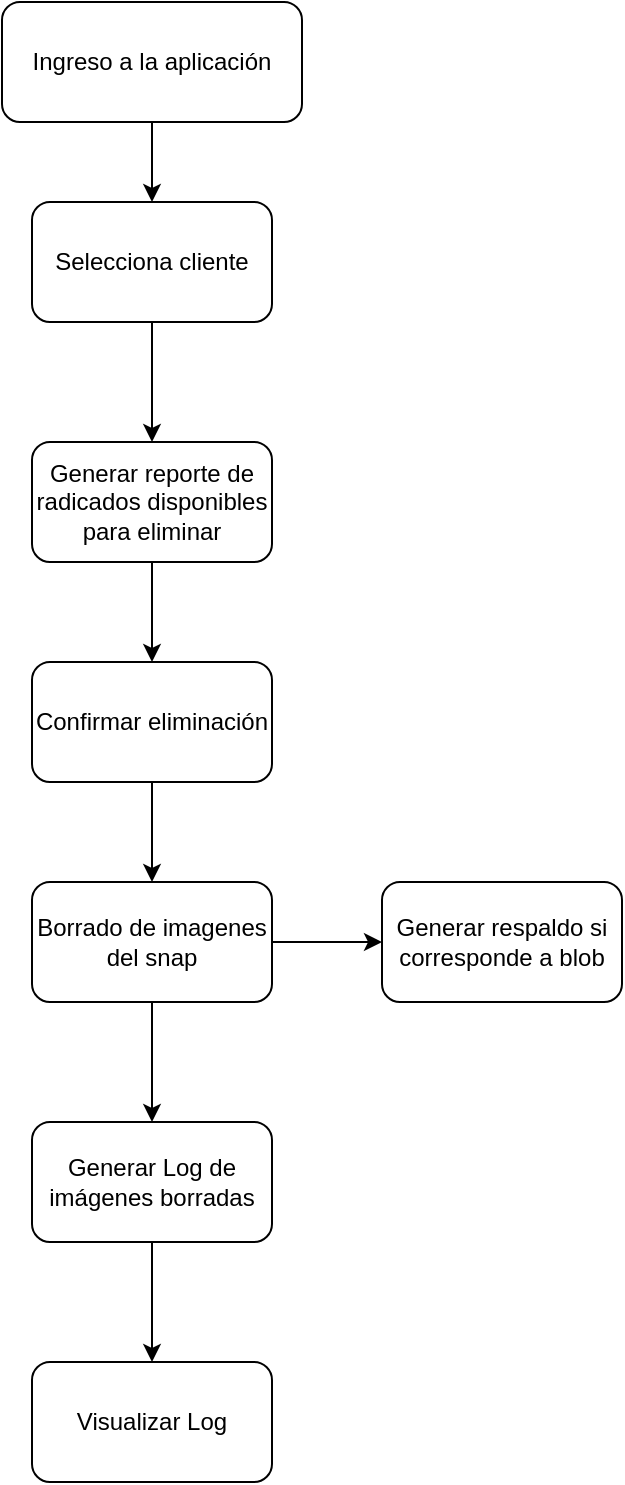 <mxfile version="14.3.2" type="device"><diagram id="-IrQiUAmkds0_jJ38pJr" name="Page-1"><mxGraphModel dx="723" dy="354" grid="1" gridSize="10" guides="1" tooltips="1" connect="1" arrows="1" fold="1" page="1" pageScale="1" pageWidth="827" pageHeight="1169" math="0" shadow="0"><root><mxCell id="0"/><mxCell id="1" parent="0"/><mxCell id="mzvaVnT_g6lo_FC9io0R-10" style="edgeStyle=orthogonalEdgeStyle;rounded=0;orthogonalLoop=1;jettySize=auto;html=1;entryX=0.5;entryY=0;entryDx=0;entryDy=0;" edge="1" parent="1" source="mzvaVnT_g6lo_FC9io0R-8" target="mzvaVnT_g6lo_FC9io0R-9"><mxGeometry relative="1" as="geometry"/></mxCell><mxCell id="mzvaVnT_g6lo_FC9io0R-8" value="Ingreso a la aplicación" style="rounded=1;whiteSpace=wrap;html=1;" vertex="1" parent="1"><mxGeometry x="90" y="40" width="150" height="60" as="geometry"/></mxCell><mxCell id="mzvaVnT_g6lo_FC9io0R-12" style="edgeStyle=orthogonalEdgeStyle;rounded=0;orthogonalLoop=1;jettySize=auto;html=1;" edge="1" parent="1" source="mzvaVnT_g6lo_FC9io0R-9" target="mzvaVnT_g6lo_FC9io0R-11"><mxGeometry relative="1" as="geometry"/></mxCell><mxCell id="mzvaVnT_g6lo_FC9io0R-9" value="Selecciona cliente" style="rounded=1;whiteSpace=wrap;html=1;" vertex="1" parent="1"><mxGeometry x="105" y="140" width="120" height="60" as="geometry"/></mxCell><mxCell id="mzvaVnT_g6lo_FC9io0R-14" style="edgeStyle=orthogonalEdgeStyle;rounded=0;orthogonalLoop=1;jettySize=auto;html=1;entryX=0.5;entryY=0;entryDx=0;entryDy=0;" edge="1" parent="1" source="mzvaVnT_g6lo_FC9io0R-11" target="mzvaVnT_g6lo_FC9io0R-13"><mxGeometry relative="1" as="geometry"/></mxCell><mxCell id="mzvaVnT_g6lo_FC9io0R-11" value="Generar reporte de radicados disponibles para eliminar" style="rounded=1;whiteSpace=wrap;html=1;" vertex="1" parent="1"><mxGeometry x="105" y="260" width="120" height="60" as="geometry"/></mxCell><mxCell id="mzvaVnT_g6lo_FC9io0R-16" style="edgeStyle=orthogonalEdgeStyle;rounded=0;orthogonalLoop=1;jettySize=auto;html=1;entryX=0.5;entryY=0;entryDx=0;entryDy=0;" edge="1" parent="1" source="mzvaVnT_g6lo_FC9io0R-13" target="mzvaVnT_g6lo_FC9io0R-15"><mxGeometry relative="1" as="geometry"/></mxCell><mxCell id="mzvaVnT_g6lo_FC9io0R-13" value="Confirmar eliminación" style="rounded=1;whiteSpace=wrap;html=1;" vertex="1" parent="1"><mxGeometry x="105" y="370" width="120" height="60" as="geometry"/></mxCell><mxCell id="mzvaVnT_g6lo_FC9io0R-19" style="edgeStyle=orthogonalEdgeStyle;rounded=0;orthogonalLoop=1;jettySize=auto;html=1;entryX=0;entryY=0.5;entryDx=0;entryDy=0;" edge="1" parent="1" source="mzvaVnT_g6lo_FC9io0R-15" target="mzvaVnT_g6lo_FC9io0R-17"><mxGeometry relative="1" as="geometry"/></mxCell><mxCell id="mzvaVnT_g6lo_FC9io0R-21" style="edgeStyle=orthogonalEdgeStyle;rounded=0;orthogonalLoop=1;jettySize=auto;html=1;" edge="1" parent="1" source="mzvaVnT_g6lo_FC9io0R-15" target="mzvaVnT_g6lo_FC9io0R-20"><mxGeometry relative="1" as="geometry"/></mxCell><mxCell id="mzvaVnT_g6lo_FC9io0R-15" value="Borrado de imagenes del snap" style="rounded=1;whiteSpace=wrap;html=1;" vertex="1" parent="1"><mxGeometry x="105" y="480" width="120" height="60" as="geometry"/></mxCell><mxCell id="mzvaVnT_g6lo_FC9io0R-17" value="Generar respaldo si corresponde a blob" style="rounded=1;whiteSpace=wrap;html=1;" vertex="1" parent="1"><mxGeometry x="280" y="480" width="120" height="60" as="geometry"/></mxCell><mxCell id="mzvaVnT_g6lo_FC9io0R-23" style="edgeStyle=orthogonalEdgeStyle;rounded=0;orthogonalLoop=1;jettySize=auto;html=1;" edge="1" parent="1" source="mzvaVnT_g6lo_FC9io0R-20" target="mzvaVnT_g6lo_FC9io0R-22"><mxGeometry relative="1" as="geometry"/></mxCell><mxCell id="mzvaVnT_g6lo_FC9io0R-20" value="Generar Log de imágenes borradas" style="rounded=1;whiteSpace=wrap;html=1;" vertex="1" parent="1"><mxGeometry x="105" y="600" width="120" height="60" as="geometry"/></mxCell><mxCell id="mzvaVnT_g6lo_FC9io0R-22" value="Visualizar Log" style="rounded=1;whiteSpace=wrap;html=1;" vertex="1" parent="1"><mxGeometry x="105" y="720" width="120" height="60" as="geometry"/></mxCell></root></mxGraphModel></diagram></mxfile>